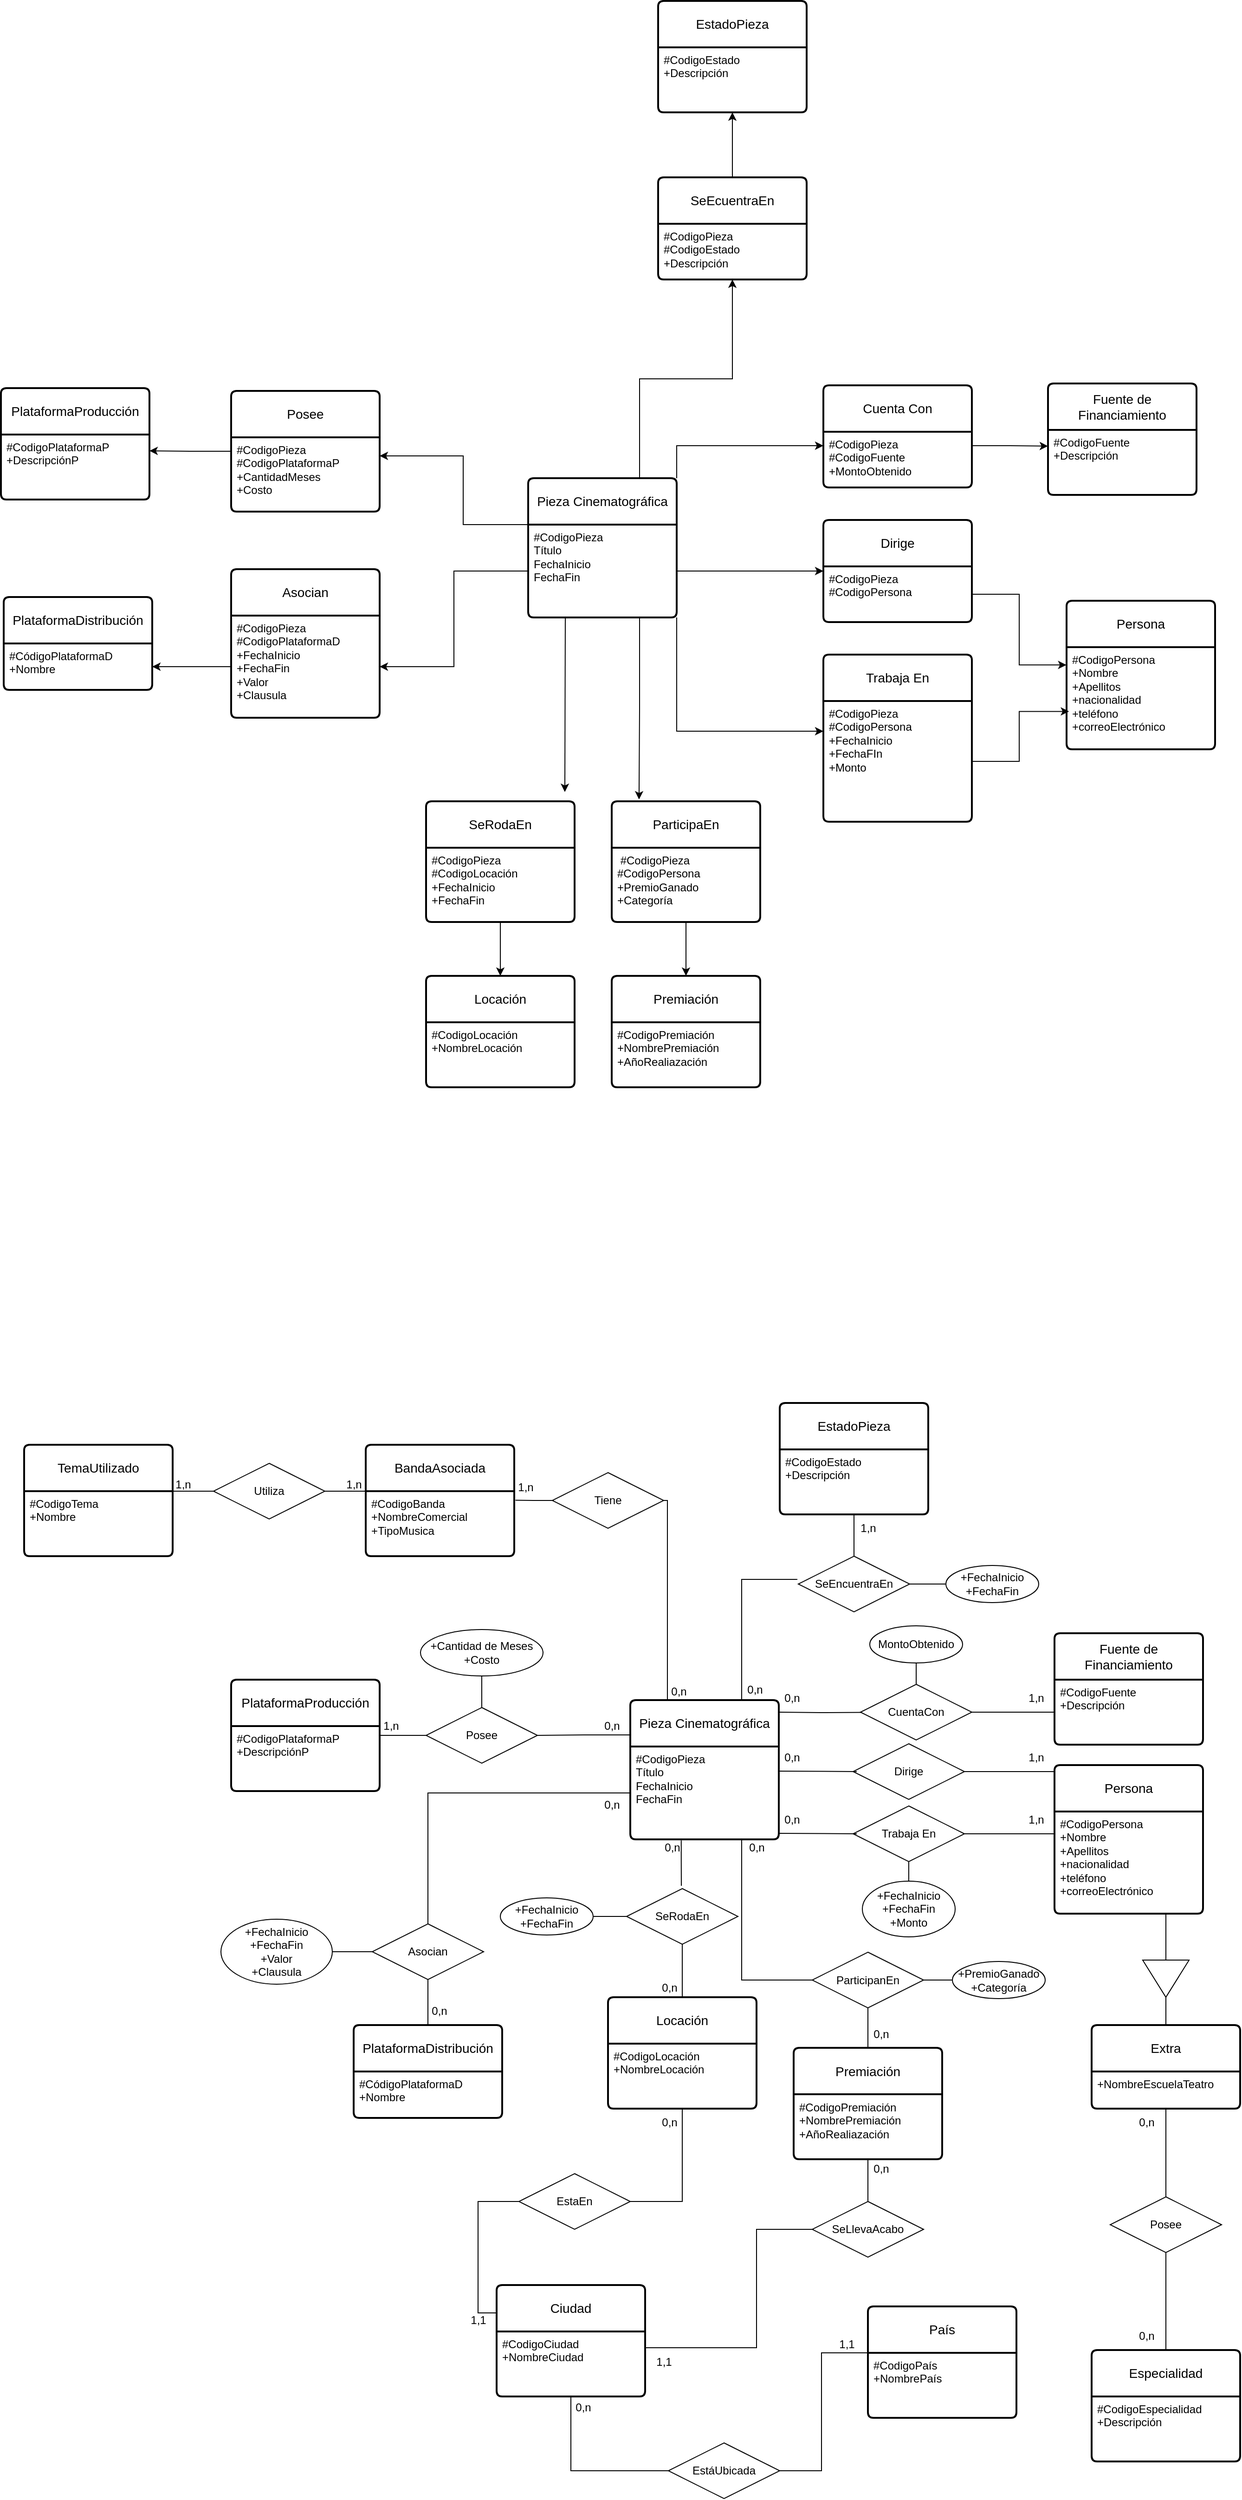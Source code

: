 <mxfile version="24.2.7" type="github">
  <diagram name="Página-1" id="hrNfEkM_zEZgpHbIs4Ky">
    <mxGraphModel dx="4300" dy="3029" grid="1" gridSize="10" guides="1" tooltips="1" connect="1" arrows="1" fold="1" page="1" pageScale="1" pageWidth="827" pageHeight="1169" math="0" shadow="0">
      <root>
        <mxCell id="0" />
        <mxCell id="1" parent="0" />
        <mxCell id="6nBhxOTQtNVNoO5iaPru-139" style="edgeStyle=orthogonalEdgeStyle;rounded=0;orthogonalLoop=1;jettySize=auto;html=1;exitX=0.75;exitY=0;exitDx=0;exitDy=0;endArrow=none;endFill=0;" parent="1" source="6nBhxOTQtNVNoO5iaPru-142" edge="1">
          <mxGeometry relative="1" as="geometry">
            <mxPoint x="1233" y="1030" as="targetPoint" />
            <Array as="points">
              <mxPoint x="1173" y="1030" />
            </Array>
          </mxGeometry>
        </mxCell>
        <mxCell id="6nBhxOTQtNVNoO5iaPru-140" style="edgeStyle=orthogonalEdgeStyle;rounded=0;orthogonalLoop=1;jettySize=auto;html=1;exitX=0;exitY=0.25;exitDx=0;exitDy=0;entryX=1;entryY=0.5;entryDx=0;entryDy=0;endArrow=none;endFill=0;" parent="1" source="6nBhxOTQtNVNoO5iaPru-142" target="6nBhxOTQtNVNoO5iaPru-210" edge="1">
          <mxGeometry relative="1" as="geometry" />
        </mxCell>
        <mxCell id="6nBhxOTQtNVNoO5iaPru-141" style="edgeStyle=orthogonalEdgeStyle;rounded=0;orthogonalLoop=1;jettySize=auto;html=1;exitX=1;exitY=0.25;exitDx=0;exitDy=0;endArrow=none;endFill=0;" parent="1" edge="1">
          <mxGeometry relative="1" as="geometry">
            <mxPoint x="1303" y="1173.217" as="targetPoint" />
            <mxPoint x="1213" y="1173" as="sourcePoint" />
          </mxGeometry>
        </mxCell>
        <mxCell id="6nBhxOTQtNVNoO5iaPru-142" value="Pieza Cinematográfica" style="swimlane;childLayout=stackLayout;horizontal=1;startSize=50;horizontalStack=0;rounded=1;fontSize=14;fontStyle=0;strokeWidth=2;resizeParent=0;resizeLast=1;shadow=0;dashed=0;align=center;arcSize=4;whiteSpace=wrap;html=1;" parent="1" vertex="1">
          <mxGeometry x="1053" y="1160" width="160" height="150" as="geometry" />
        </mxCell>
        <mxCell id="6nBhxOTQtNVNoO5iaPru-143" value="&lt;div&gt;#CodigoPieza&lt;/div&gt;&lt;div&gt;Título&lt;/div&gt;&lt;div&gt;FechaInicio&lt;/div&gt;&lt;div&gt;FechaFin&lt;br&gt;&lt;/div&gt;" style="align=left;strokeColor=none;fillColor=none;spacingLeft=4;fontSize=12;verticalAlign=top;resizable=0;rotatable=0;part=1;html=1;" parent="6nBhxOTQtNVNoO5iaPru-142" vertex="1">
          <mxGeometry y="50" width="160" height="100" as="geometry" />
        </mxCell>
        <mxCell id="6nBhxOTQtNVNoO5iaPru-144" value="EstadoPieza" style="swimlane;childLayout=stackLayout;horizontal=1;startSize=50;horizontalStack=0;rounded=1;fontSize=14;fontStyle=0;strokeWidth=2;resizeParent=0;resizeLast=1;shadow=0;dashed=0;align=center;arcSize=4;whiteSpace=wrap;html=1;" parent="1" vertex="1">
          <mxGeometry x="1214" y="840" width="160" height="120" as="geometry" />
        </mxCell>
        <mxCell id="6nBhxOTQtNVNoO5iaPru-145" value="&lt;div&gt;#CodigoEstado&lt;/div&gt;&lt;div&gt;+Descripción&lt;/div&gt;" style="align=left;strokeColor=none;fillColor=none;spacingLeft=4;fontSize=12;verticalAlign=top;resizable=0;rotatable=0;part=1;html=1;" parent="6nBhxOTQtNVNoO5iaPru-144" vertex="1">
          <mxGeometry y="50" width="160" height="70" as="geometry" />
        </mxCell>
        <mxCell id="6nBhxOTQtNVNoO5iaPru-146" value="Ciudad" style="swimlane;childLayout=stackLayout;horizontal=1;startSize=50;horizontalStack=0;rounded=1;fontSize=14;fontStyle=0;strokeWidth=2;resizeParent=0;resizeLast=1;shadow=0;dashed=0;align=center;arcSize=4;whiteSpace=wrap;html=1;" parent="1" vertex="1">
          <mxGeometry x="909" y="1790" width="160" height="120" as="geometry" />
        </mxCell>
        <mxCell id="6nBhxOTQtNVNoO5iaPru-147" value="&lt;div&gt;#CodigoCiudad&lt;/div&gt;&lt;div&gt;+NombreCiudad&lt;br&gt;&lt;/div&gt;" style="align=left;strokeColor=none;fillColor=none;spacingLeft=4;fontSize=12;verticalAlign=top;resizable=0;rotatable=0;part=1;html=1;" parent="6nBhxOTQtNVNoO5iaPru-146" vertex="1">
          <mxGeometry y="50" width="160" height="70" as="geometry" />
        </mxCell>
        <mxCell id="6nBhxOTQtNVNoO5iaPru-148" value="País" style="swimlane;childLayout=stackLayout;horizontal=1;startSize=50;horizontalStack=0;rounded=1;fontSize=14;fontStyle=0;strokeWidth=2;resizeParent=0;resizeLast=1;shadow=0;dashed=0;align=center;arcSize=4;whiteSpace=wrap;html=1;" parent="1" vertex="1">
          <mxGeometry x="1309" y="1813" width="160" height="120" as="geometry" />
        </mxCell>
        <mxCell id="6nBhxOTQtNVNoO5iaPru-149" value="&lt;div&gt;#CodigoPaís&lt;/div&gt;&lt;div&gt;+NombrePaís&lt;br&gt;&lt;/div&gt;" style="align=left;strokeColor=none;fillColor=none;spacingLeft=4;fontSize=12;verticalAlign=top;resizable=0;rotatable=0;part=1;html=1;" parent="6nBhxOTQtNVNoO5iaPru-148" vertex="1">
          <mxGeometry y="50" width="160" height="70" as="geometry" />
        </mxCell>
        <mxCell id="6nBhxOTQtNVNoO5iaPru-150" value="BandaAsociada" style="swimlane;childLayout=stackLayout;horizontal=1;startSize=50;horizontalStack=0;rounded=1;fontSize=14;fontStyle=0;strokeWidth=2;resizeParent=0;resizeLast=1;shadow=0;dashed=0;align=center;arcSize=4;whiteSpace=wrap;html=1;" parent="1" vertex="1">
          <mxGeometry x="768" y="885" width="160" height="120" as="geometry" />
        </mxCell>
        <mxCell id="6nBhxOTQtNVNoO5iaPru-151" value="&lt;div&gt;#CodigoBanda&lt;/div&gt;&lt;div&gt;+NombreComercial&lt;/div&gt;&lt;div&gt;+TipoMusica&lt;br&gt;&lt;/div&gt;" style="align=left;strokeColor=none;fillColor=none;spacingLeft=4;fontSize=12;verticalAlign=top;resizable=0;rotatable=0;part=1;html=1;" parent="6nBhxOTQtNVNoO5iaPru-150" vertex="1">
          <mxGeometry y="50" width="160" height="70" as="geometry" />
        </mxCell>
        <mxCell id="6nBhxOTQtNVNoO5iaPru-152" value="Persona" style="swimlane;childLayout=stackLayout;horizontal=1;startSize=50;horizontalStack=0;rounded=1;fontSize=14;fontStyle=0;strokeWidth=2;resizeParent=0;resizeLast=1;shadow=0;dashed=0;align=center;arcSize=4;whiteSpace=wrap;html=1;" parent="1" vertex="1">
          <mxGeometry x="1510" y="1230" width="160" height="160" as="geometry" />
        </mxCell>
        <mxCell id="6nBhxOTQtNVNoO5iaPru-153" value="&lt;div&gt;#CodigoPersona&lt;/div&gt;&lt;div&gt;+Nombre&lt;/div&gt;&lt;div&gt;+Apellitos&lt;/div&gt;&lt;div&gt;+nacionalidad&lt;/div&gt;&lt;div&gt;+teléfono&lt;/div&gt;&lt;div&gt;+correoElectrónico&lt;br&gt;&lt;/div&gt;" style="align=left;strokeColor=none;fillColor=none;spacingLeft=4;fontSize=12;verticalAlign=top;resizable=0;rotatable=0;part=1;html=1;" parent="6nBhxOTQtNVNoO5iaPru-152" vertex="1">
          <mxGeometry y="50" width="160" height="110" as="geometry" />
        </mxCell>
        <mxCell id="6nBhxOTQtNVNoO5iaPru-154" style="edgeStyle=none;rounded=0;orthogonalLoop=1;jettySize=auto;html=1;entryX=0.5;entryY=0;entryDx=0;entryDy=0;" parent="6nBhxOTQtNVNoO5iaPru-152" source="6nBhxOTQtNVNoO5iaPru-153" target="6nBhxOTQtNVNoO5iaPru-153" edge="1">
          <mxGeometry relative="1" as="geometry" />
        </mxCell>
        <mxCell id="6nBhxOTQtNVNoO5iaPru-155" value="Extra" style="swimlane;childLayout=stackLayout;horizontal=1;startSize=50;horizontalStack=0;rounded=1;fontSize=14;fontStyle=0;strokeWidth=2;resizeParent=0;resizeLast=1;shadow=0;dashed=0;align=center;arcSize=4;whiteSpace=wrap;html=1;" parent="1" vertex="1">
          <mxGeometry x="1550" y="1510" width="160" height="90" as="geometry" />
        </mxCell>
        <mxCell id="6nBhxOTQtNVNoO5iaPru-156" value="&lt;div&gt;+NombreEscuelaTeatro&lt;/div&gt;" style="align=left;strokeColor=none;fillColor=none;spacingLeft=4;fontSize=12;verticalAlign=top;resizable=0;rotatable=0;part=1;html=1;" parent="6nBhxOTQtNVNoO5iaPru-155" vertex="1">
          <mxGeometry y="50" width="160" height="40" as="geometry" />
        </mxCell>
        <mxCell id="6nBhxOTQtNVNoO5iaPru-157" value="Especialidad" style="swimlane;childLayout=stackLayout;horizontal=1;startSize=50;horizontalStack=0;rounded=1;fontSize=14;fontStyle=0;strokeWidth=2;resizeParent=0;resizeLast=1;shadow=0;dashed=0;align=center;arcSize=4;whiteSpace=wrap;html=1;" parent="1" vertex="1">
          <mxGeometry x="1550" y="1860" width="160" height="120" as="geometry" />
        </mxCell>
        <mxCell id="6nBhxOTQtNVNoO5iaPru-158" value="&lt;div&gt;#CodigoEspecialidad&lt;/div&gt;&lt;div&gt;+Descripción&lt;br&gt;&lt;/div&gt;" style="align=left;strokeColor=none;fillColor=none;spacingLeft=4;fontSize=12;verticalAlign=top;resizable=0;rotatable=0;part=1;html=1;" parent="6nBhxOTQtNVNoO5iaPru-157" vertex="1">
          <mxGeometry y="50" width="160" height="70" as="geometry" />
        </mxCell>
        <mxCell id="6nBhxOTQtNVNoO5iaPru-159" value="TemaUtilizado" style="swimlane;childLayout=stackLayout;horizontal=1;startSize=50;horizontalStack=0;rounded=1;fontSize=14;fontStyle=0;strokeWidth=2;resizeParent=0;resizeLast=1;shadow=0;dashed=0;align=center;arcSize=4;whiteSpace=wrap;html=1;" parent="1" vertex="1">
          <mxGeometry x="400" y="885" width="160" height="120" as="geometry" />
        </mxCell>
        <mxCell id="6nBhxOTQtNVNoO5iaPru-160" value="&lt;div&gt;#CodigoTema&lt;/div&gt;&lt;div&gt;+Nombre&lt;br&gt;&lt;/div&gt;" style="align=left;strokeColor=none;fillColor=none;spacingLeft=4;fontSize=12;verticalAlign=top;resizable=0;rotatable=0;part=1;html=1;" parent="6nBhxOTQtNVNoO5iaPru-159" vertex="1">
          <mxGeometry y="50" width="160" height="70" as="geometry" />
        </mxCell>
        <mxCell id="6nBhxOTQtNVNoO5iaPru-161" value="Fuente de Financiamiento" style="swimlane;childLayout=stackLayout;horizontal=1;startSize=50;horizontalStack=0;rounded=1;fontSize=14;fontStyle=0;strokeWidth=2;resizeParent=0;resizeLast=1;shadow=0;dashed=0;align=center;arcSize=4;whiteSpace=wrap;html=1;" parent="1" vertex="1">
          <mxGeometry x="1510" y="1088" width="160" height="120" as="geometry" />
        </mxCell>
        <mxCell id="6nBhxOTQtNVNoO5iaPru-162" value="&lt;div&gt;#CodigoFuente&lt;/div&gt;&lt;div&gt;+Descripción&lt;br&gt;&lt;/div&gt;" style="align=left;strokeColor=none;fillColor=none;spacingLeft=4;fontSize=12;verticalAlign=top;resizable=0;rotatable=0;part=1;html=1;" parent="6nBhxOTQtNVNoO5iaPru-161" vertex="1">
          <mxGeometry y="50" width="160" height="70" as="geometry" />
        </mxCell>
        <mxCell id="6nBhxOTQtNVNoO5iaPru-163" value="PlataformaDistribución" style="swimlane;childLayout=stackLayout;horizontal=1;startSize=50;horizontalStack=0;rounded=1;fontSize=14;fontStyle=0;strokeWidth=2;resizeParent=0;resizeLast=1;shadow=0;dashed=0;align=center;arcSize=4;whiteSpace=wrap;html=1;" parent="1" vertex="1">
          <mxGeometry x="755" y="1510" width="160" height="100" as="geometry" />
        </mxCell>
        <mxCell id="6nBhxOTQtNVNoO5iaPru-164" value="&lt;div&gt;#CódigoPlataformaD&lt;/div&gt;&lt;div&gt;+Nombre&lt;/div&gt;" style="align=left;strokeColor=none;fillColor=none;spacingLeft=4;fontSize=12;verticalAlign=top;resizable=0;rotatable=0;part=1;html=1;" parent="6nBhxOTQtNVNoO5iaPru-163" vertex="1">
          <mxGeometry y="50" width="160" height="50" as="geometry" />
        </mxCell>
        <mxCell id="6nBhxOTQtNVNoO5iaPru-165" value="Dirige" style="shape=rhombus;perimeter=rhombusPerimeter;whiteSpace=wrap;html=1;align=center;" parent="1" vertex="1">
          <mxGeometry x="1293" y="1207" width="120" height="60" as="geometry" />
        </mxCell>
        <mxCell id="6nBhxOTQtNVNoO5iaPru-166" value="" style="endArrow=none;html=1;rounded=0;exitX=1;exitY=0.5;exitDx=0;exitDy=0;entryX=0;entryY=0.25;entryDx=0;entryDy=0;" parent="1" source="6nBhxOTQtNVNoO5iaPru-165" edge="1">
          <mxGeometry relative="1" as="geometry">
            <mxPoint x="1320" y="1382" as="sourcePoint" />
            <mxPoint x="1510" y="1237" as="targetPoint" />
            <Array as="points">
              <mxPoint x="1453" y="1237" />
              <mxPoint x="1503" y="1237" />
            </Array>
          </mxGeometry>
        </mxCell>
        <mxCell id="6nBhxOTQtNVNoO5iaPru-167" value="" style="endArrow=none;html=1;rounded=0;exitX=0.138;exitY=0.983;exitDx=0;exitDy=0;entryX=0;entryY=0.5;entryDx=0;entryDy=0;exitPerimeter=0;" parent="1" source="6nBhxOTQtNVNoO5iaPru-169" target="6nBhxOTQtNVNoO5iaPru-165" edge="1">
          <mxGeometry relative="1" as="geometry">
            <mxPoint x="1207" y="1237" as="sourcePoint" />
            <mxPoint x="1287" y="1257" as="targetPoint" />
            <Array as="points">
              <mxPoint x="1297" y="1237" />
            </Array>
          </mxGeometry>
        </mxCell>
        <mxCell id="6nBhxOTQtNVNoO5iaPru-168" value="1,n" style="text;html=1;align=center;verticalAlign=middle;resizable=0;points=[];autosize=1;strokeColor=none;fillColor=none;" parent="1" vertex="1">
          <mxGeometry x="1470" y="1207" width="40" height="30" as="geometry" />
        </mxCell>
        <mxCell id="6nBhxOTQtNVNoO5iaPru-169" value="0,n" style="text;html=1;align=center;verticalAlign=middle;resizable=0;points=[];autosize=1;strokeColor=none;fillColor=none;" parent="1" vertex="1">
          <mxGeometry x="1207" y="1207" width="40" height="30" as="geometry" />
        </mxCell>
        <mxCell id="6nBhxOTQtNVNoO5iaPru-170" style="edgeStyle=orthogonalEdgeStyle;rounded=0;orthogonalLoop=1;jettySize=auto;html=1;entryX=0;entryY=0.5;entryDx=0;entryDy=0;endArrow=none;endFill=0;" parent="1" source="6nBhxOTQtNVNoO5iaPru-172" target="6nBhxOTQtNVNoO5iaPru-174" edge="1">
          <mxGeometry relative="1" as="geometry" />
        </mxCell>
        <mxCell id="6nBhxOTQtNVNoO5iaPru-171" style="edgeStyle=orthogonalEdgeStyle;rounded=0;orthogonalLoop=1;jettySize=auto;html=1;entryX=0.5;entryY=1;entryDx=0;entryDy=0;endArrow=none;endFill=0;" parent="1" source="6nBhxOTQtNVNoO5iaPru-172" target="6nBhxOTQtNVNoO5iaPru-145" edge="1">
          <mxGeometry relative="1" as="geometry" />
        </mxCell>
        <mxCell id="6nBhxOTQtNVNoO5iaPru-172" value="SeEncuentraEn" style="shape=rhombus;perimeter=rhombusPerimeter;whiteSpace=wrap;html=1;align=center;" parent="1" vertex="1">
          <mxGeometry x="1234" y="1005" width="120" height="60" as="geometry" />
        </mxCell>
        <mxCell id="6nBhxOTQtNVNoO5iaPru-173" value="0,n" style="text;html=1;align=center;verticalAlign=middle;resizable=0;points=[];autosize=1;strokeColor=none;fillColor=none;" parent="1" vertex="1">
          <mxGeometry x="1167" y="1134" width="40" height="30" as="geometry" />
        </mxCell>
        <mxCell id="6nBhxOTQtNVNoO5iaPru-174" value="+FechaInicio&lt;div&gt;+FechaFin&lt;/div&gt;" style="ellipse;whiteSpace=wrap;html=1;align=center;" parent="1" vertex="1">
          <mxGeometry x="1393" y="1015" width="100" height="40" as="geometry" />
        </mxCell>
        <mxCell id="6nBhxOTQtNVNoO5iaPru-175" style="edgeStyle=orthogonalEdgeStyle;rounded=0;orthogonalLoop=1;jettySize=auto;html=1;entryX=0.5;entryY=0;entryDx=0;entryDy=0;endArrow=none;endFill=0;" parent="1" source="6nBhxOTQtNVNoO5iaPru-177" target="6nBhxOTQtNVNoO5iaPru-204" edge="1">
          <mxGeometry relative="1" as="geometry" />
        </mxCell>
        <mxCell id="6nBhxOTQtNVNoO5iaPru-176" style="edgeStyle=orthogonalEdgeStyle;rounded=0;orthogonalLoop=1;jettySize=auto;html=1;exitX=0;exitY=0.5;exitDx=0;exitDy=0;entryX=1;entryY=0.5;entryDx=0;entryDy=0;endArrow=none;endFill=0;" parent="1" source="6nBhxOTQtNVNoO5iaPru-177" target="6nBhxOTQtNVNoO5iaPru-178" edge="1">
          <mxGeometry relative="1" as="geometry" />
        </mxCell>
        <mxCell id="6nBhxOTQtNVNoO5iaPru-177" value="SeRodaEn" style="shape=rhombus;perimeter=rhombusPerimeter;whiteSpace=wrap;html=1;align=center;" parent="1" vertex="1">
          <mxGeometry x="1049" y="1363" width="120" height="60" as="geometry" />
        </mxCell>
        <mxCell id="6nBhxOTQtNVNoO5iaPru-178" value="+FechaInicio&lt;div&gt;+FechaFin&lt;/div&gt;" style="ellipse;whiteSpace=wrap;html=1;align=center;" parent="1" vertex="1">
          <mxGeometry x="913" y="1373" width="100" height="40" as="geometry" />
        </mxCell>
        <mxCell id="6nBhxOTQtNVNoO5iaPru-179" value="0,n" style="text;html=1;align=center;verticalAlign=middle;resizable=0;points=[];autosize=1;strokeColor=none;fillColor=none;" parent="1" vertex="1">
          <mxGeometry x="1078" y="1304" width="40" height="30" as="geometry" />
        </mxCell>
        <mxCell id="6nBhxOTQtNVNoO5iaPru-180" value="0,n" style="text;html=1;align=center;verticalAlign=middle;resizable=0;points=[];autosize=1;strokeColor=none;fillColor=none;" parent="1" vertex="1">
          <mxGeometry x="1075" y="1455" width="40" height="30" as="geometry" />
        </mxCell>
        <mxCell id="6nBhxOTQtNVNoO5iaPru-181" value="EstáUbicada" style="shape=rhombus;perimeter=rhombusPerimeter;whiteSpace=wrap;html=1;align=center;" parent="1" vertex="1">
          <mxGeometry x="1094" y="1960" width="120" height="60" as="geometry" />
        </mxCell>
        <mxCell id="6nBhxOTQtNVNoO5iaPru-182" value="" style="endArrow=none;html=1;rounded=0;exitX=1;exitY=0.5;exitDx=0;exitDy=0;entryX=0;entryY=0;entryDx=0;entryDy=0;" parent="1" source="6nBhxOTQtNVNoO5iaPru-181" target="6nBhxOTQtNVNoO5iaPru-149" edge="1">
          <mxGeometry relative="1" as="geometry">
            <mxPoint x="1163" y="2008" as="sourcePoint" />
            <mxPoint x="1296" y="1973" as="targetPoint" />
            <Array as="points">
              <mxPoint x="1259" y="1990" />
              <mxPoint x="1259" y="1863" />
            </Array>
          </mxGeometry>
        </mxCell>
        <mxCell id="6nBhxOTQtNVNoO5iaPru-183" value="" style="endArrow=none;html=1;rounded=0;entryX=0;entryY=0.5;entryDx=0;entryDy=0;exitX=0.5;exitY=1;exitDx=0;exitDy=0;" parent="1" source="6nBhxOTQtNVNoO5iaPru-147" target="6nBhxOTQtNVNoO5iaPru-181" edge="1">
          <mxGeometry relative="1" as="geometry">
            <mxPoint x="1179" y="2000" as="sourcePoint" />
            <mxPoint x="1006" y="1990" as="targetPoint" />
            <Array as="points">
              <mxPoint x="989" y="1990" />
            </Array>
          </mxGeometry>
        </mxCell>
        <mxCell id="6nBhxOTQtNVNoO5iaPru-184" value="1,1" style="text;html=1;align=center;verticalAlign=middle;resizable=0;points=[];autosize=1;strokeColor=none;fillColor=none;" parent="1" vertex="1">
          <mxGeometry x="1266" y="1839" width="40" height="30" as="geometry" />
        </mxCell>
        <mxCell id="6nBhxOTQtNVNoO5iaPru-185" value="0,n" style="text;html=1;align=center;verticalAlign=middle;resizable=0;points=[];autosize=1;strokeColor=none;fillColor=none;" parent="1" vertex="1">
          <mxGeometry x="982" y="1907" width="40" height="30" as="geometry" />
        </mxCell>
        <mxCell id="6nBhxOTQtNVNoO5iaPru-186" style="edgeStyle=none;rounded=0;orthogonalLoop=1;jettySize=auto;html=1;entryX=0.5;entryY=0;entryDx=0;entryDy=0;" parent="1" edge="1">
          <mxGeometry relative="1" as="geometry">
            <mxPoint x="999" y="1960" as="sourcePoint" />
            <mxPoint x="999" y="1960" as="targetPoint" />
          </mxGeometry>
        </mxCell>
        <mxCell id="6nBhxOTQtNVNoO5iaPru-187" style="edgeStyle=none;rounded=0;orthogonalLoop=1;jettySize=auto;html=1;entryX=0.5;entryY=0;entryDx=0;entryDy=0;" parent="1" edge="1">
          <mxGeometry relative="1" as="geometry">
            <mxPoint x="769.5" y="1930" as="sourcePoint" />
            <mxPoint x="769.5" y="1930" as="targetPoint" />
          </mxGeometry>
        </mxCell>
        <mxCell id="6nBhxOTQtNVNoO5iaPru-188" style="edgeStyle=orthogonalEdgeStyle;rounded=0;orthogonalLoop=1;jettySize=auto;html=1;exitX=0.5;exitY=1;exitDx=0;exitDy=0;entryX=0.5;entryY=0;entryDx=0;entryDy=0;endArrow=none;endFill=0;" parent="1" source="6nBhxOTQtNVNoO5iaPru-189" target="6nBhxOTQtNVNoO5iaPru-157" edge="1">
          <mxGeometry relative="1" as="geometry" />
        </mxCell>
        <mxCell id="6nBhxOTQtNVNoO5iaPru-189" value="Posee" style="shape=rhombus;perimeter=rhombusPerimeter;whiteSpace=wrap;html=1;align=center;" parent="1" vertex="1">
          <mxGeometry x="1570" y="1695" width="120" height="60" as="geometry" />
        </mxCell>
        <mxCell id="6nBhxOTQtNVNoO5iaPru-190" value="0,n" style="text;html=1;align=center;verticalAlign=middle;resizable=0;points=[];autosize=1;strokeColor=none;fillColor=none;" parent="1" vertex="1">
          <mxGeometry x="1589" y="1830" width="40" height="30" as="geometry" />
        </mxCell>
        <mxCell id="6nBhxOTQtNVNoO5iaPru-191" value="0,n" style="text;html=1;align=center;verticalAlign=middle;resizable=0;points=[];autosize=1;strokeColor=none;fillColor=none;" parent="1" vertex="1">
          <mxGeometry x="1589" y="1600" width="40" height="30" as="geometry" />
        </mxCell>
        <mxCell id="6nBhxOTQtNVNoO5iaPru-192" value="" style="endArrow=none;html=1;rounded=0;entryX=0.25;entryY=0;entryDx=0;entryDy=0;exitX=1;exitY=0.5;exitDx=0;exitDy=0;" parent="1" source="6nBhxOTQtNVNoO5iaPru-193" target="6nBhxOTQtNVNoO5iaPru-142" edge="1">
          <mxGeometry relative="1" as="geometry">
            <mxPoint x="1093" y="860" as="sourcePoint" />
            <mxPoint x="1113" y="930" as="targetPoint" />
            <Array as="points">
              <mxPoint x="1093" y="945" />
            </Array>
          </mxGeometry>
        </mxCell>
        <mxCell id="6nBhxOTQtNVNoO5iaPru-193" value="Tiene" style="shape=rhombus;perimeter=rhombusPerimeter;whiteSpace=wrap;html=1;align=center;" parent="1" vertex="1">
          <mxGeometry x="969" y="915" width="120" height="60" as="geometry" />
        </mxCell>
        <mxCell id="6nBhxOTQtNVNoO5iaPru-194" value="0,n" style="text;html=1;align=center;verticalAlign=middle;resizable=0;points=[];autosize=1;strokeColor=none;fillColor=none;" parent="1" vertex="1">
          <mxGeometry x="1085" y="1136" width="40" height="30" as="geometry" />
        </mxCell>
        <mxCell id="6nBhxOTQtNVNoO5iaPru-195" value="1,n" style="text;html=1;align=center;verticalAlign=middle;resizable=0;points=[];autosize=1;strokeColor=none;fillColor=none;" parent="1" vertex="1">
          <mxGeometry x="920" y="916" width="40" height="30" as="geometry" />
        </mxCell>
        <mxCell id="6nBhxOTQtNVNoO5iaPru-196" value="Utiliza" style="shape=rhombus;perimeter=rhombusPerimeter;whiteSpace=wrap;html=1;align=center;" parent="1" vertex="1">
          <mxGeometry x="604" y="905" width="120" height="60" as="geometry" />
        </mxCell>
        <mxCell id="6nBhxOTQtNVNoO5iaPru-197" value="" style="endArrow=none;html=1;rounded=0;exitX=0;exitY=0.5;exitDx=0;exitDy=0;entryX=1;entryY=0;entryDx=0;entryDy=0;" parent="1" source="6nBhxOTQtNVNoO5iaPru-196" target="6nBhxOTQtNVNoO5iaPru-160" edge="1">
          <mxGeometry relative="1" as="geometry">
            <mxPoint x="694" y="925" as="sourcePoint" />
            <mxPoint x="554" y="935" as="targetPoint" />
            <Array as="points">
              <mxPoint x="584" y="935" />
            </Array>
          </mxGeometry>
        </mxCell>
        <mxCell id="6nBhxOTQtNVNoO5iaPru-198" value="" style="endArrow=none;html=1;rounded=0;entryX=1;entryY=0.5;entryDx=0;entryDy=0;exitX=0;exitY=0;exitDx=0;exitDy=0;" parent="1" source="6nBhxOTQtNVNoO5iaPru-151" target="6nBhxOTQtNVNoO5iaPru-196" edge="1">
          <mxGeometry relative="1" as="geometry">
            <mxPoint x="694" y="935" as="sourcePoint" />
            <mxPoint x="587.58" y="965" as="targetPoint" />
          </mxGeometry>
        </mxCell>
        <mxCell id="6nBhxOTQtNVNoO5iaPru-199" value="1,n" style="text;html=1;align=center;verticalAlign=middle;resizable=0;points=[];autosize=1;strokeColor=none;fillColor=none;" parent="1" vertex="1">
          <mxGeometry x="735" y="913" width="40" height="30" as="geometry" />
        </mxCell>
        <mxCell id="6nBhxOTQtNVNoO5iaPru-200" value="1,n" style="text;html=1;align=center;verticalAlign=middle;resizable=0;points=[];autosize=1;strokeColor=none;fillColor=none;" parent="1" vertex="1">
          <mxGeometry x="551" y="913" width="40" height="30" as="geometry" />
        </mxCell>
        <mxCell id="6nBhxOTQtNVNoO5iaPru-201" value="Premiación" style="swimlane;childLayout=stackLayout;horizontal=1;startSize=50;horizontalStack=0;rounded=1;fontSize=14;fontStyle=0;strokeWidth=2;resizeParent=0;resizeLast=1;shadow=0;dashed=0;align=center;arcSize=4;whiteSpace=wrap;html=1;" parent="1" vertex="1">
          <mxGeometry x="1229" y="1534.5" width="160" height="120" as="geometry" />
        </mxCell>
        <mxCell id="6nBhxOTQtNVNoO5iaPru-202" value="&lt;div&gt;#CodigoPremiación&lt;/div&gt;&lt;div&gt;+NombrePremiación&lt;/div&gt;&lt;div&gt;+AñoRealiazación&lt;/div&gt;" style="align=left;strokeColor=none;fillColor=none;spacingLeft=4;fontSize=12;verticalAlign=top;resizable=0;rotatable=0;part=1;html=1;" parent="6nBhxOTQtNVNoO5iaPru-201" vertex="1">
          <mxGeometry y="50" width="160" height="70" as="geometry" />
        </mxCell>
        <mxCell id="6nBhxOTQtNVNoO5iaPru-203" style="edgeStyle=orthogonalEdgeStyle;rounded=0;orthogonalLoop=1;jettySize=auto;html=1;endArrow=none;endFill=0;entryX=1;entryY=0.5;entryDx=0;entryDy=0;" parent="1" source="6nBhxOTQtNVNoO5iaPru-204" target="6nBhxOTQtNVNoO5iaPru-243" edge="1">
          <mxGeometry relative="1" as="geometry">
            <mxPoint x="1109" y="1660" as="targetPoint" />
          </mxGeometry>
        </mxCell>
        <mxCell id="6nBhxOTQtNVNoO5iaPru-204" value="Locación" style="swimlane;childLayout=stackLayout;horizontal=1;startSize=50;horizontalStack=0;rounded=1;fontSize=14;fontStyle=0;strokeWidth=2;resizeParent=0;resizeLast=1;shadow=0;dashed=0;align=center;arcSize=4;whiteSpace=wrap;html=1;" parent="1" vertex="1">
          <mxGeometry x="1029" y="1480" width="160" height="120" as="geometry" />
        </mxCell>
        <mxCell id="6nBhxOTQtNVNoO5iaPru-205" value="&lt;div&gt;#CodigoLocación &lt;br&gt;&lt;/div&gt;&lt;div&gt;+NombreLocación&lt;/div&gt;" style="align=left;strokeColor=none;fillColor=none;spacingLeft=4;fontSize=12;verticalAlign=top;resizable=0;rotatable=0;part=1;html=1;" parent="6nBhxOTQtNVNoO5iaPru-204" vertex="1">
          <mxGeometry y="50" width="160" height="70" as="geometry" />
        </mxCell>
        <mxCell id="6nBhxOTQtNVNoO5iaPru-206" style="edgeStyle=orthogonalEdgeStyle;rounded=0;orthogonalLoop=1;jettySize=auto;html=1;endArrow=none;endFill=0;exitX=0.343;exitY=1.011;exitDx=0;exitDy=0;exitPerimeter=0;" parent="1" source="6nBhxOTQtNVNoO5iaPru-143" edge="1">
          <mxGeometry relative="1" as="geometry">
            <mxPoint x="1108" y="1360" as="targetPoint" />
            <mxPoint x="1108" y="1310" as="sourcePoint" />
          </mxGeometry>
        </mxCell>
        <mxCell id="6nBhxOTQtNVNoO5iaPru-207" value="1,n" style="text;html=1;align=center;verticalAlign=middle;resizable=0;points=[];autosize=1;strokeColor=none;fillColor=none;" parent="1" vertex="1">
          <mxGeometry x="1289" y="960" width="40" height="30" as="geometry" />
        </mxCell>
        <mxCell id="6nBhxOTQtNVNoO5iaPru-208" style="edgeStyle=orthogonalEdgeStyle;rounded=0;orthogonalLoop=1;jettySize=auto;html=1;endArrow=none;endFill=0;" parent="1" source="6nBhxOTQtNVNoO5iaPru-210" target="6nBhxOTQtNVNoO5iaPru-231" edge="1">
          <mxGeometry relative="1" as="geometry" />
        </mxCell>
        <mxCell id="6nBhxOTQtNVNoO5iaPru-209" style="edgeStyle=orthogonalEdgeStyle;rounded=0;orthogonalLoop=1;jettySize=auto;html=1;entryX=1;entryY=0.5;entryDx=0;entryDy=0;endArrow=none;endFill=0;" parent="1" source="6nBhxOTQtNVNoO5iaPru-210" target="6nBhxOTQtNVNoO5iaPru-232" edge="1">
          <mxGeometry relative="1" as="geometry" />
        </mxCell>
        <mxCell id="6nBhxOTQtNVNoO5iaPru-210" value="Posee" style="shape=rhombus;perimeter=rhombusPerimeter;whiteSpace=wrap;html=1;align=center;" parent="1" vertex="1">
          <mxGeometry x="833" y="1168" width="120" height="60" as="geometry" />
        </mxCell>
        <mxCell id="6nBhxOTQtNVNoO5iaPru-211" style="edgeStyle=orthogonalEdgeStyle;rounded=0;orthogonalLoop=1;jettySize=auto;html=1;entryX=0.5;entryY=0;entryDx=0;entryDy=0;endArrow=none;endFill=0;" parent="1" source="6nBhxOTQtNVNoO5iaPru-213" target="6nBhxOTQtNVNoO5iaPru-163" edge="1">
          <mxGeometry relative="1" as="geometry" />
        </mxCell>
        <mxCell id="6nBhxOTQtNVNoO5iaPru-212" style="edgeStyle=orthogonalEdgeStyle;rounded=0;orthogonalLoop=1;jettySize=auto;html=1;endArrow=none;endFill=0;" parent="1" source="6nBhxOTQtNVNoO5iaPru-213" target="6nBhxOTQtNVNoO5iaPru-230" edge="1">
          <mxGeometry relative="1" as="geometry" />
        </mxCell>
        <mxCell id="6nBhxOTQtNVNoO5iaPru-213" value="Asocian" style="shape=rhombus;perimeter=rhombusPerimeter;whiteSpace=wrap;html=1;align=center;" parent="1" vertex="1">
          <mxGeometry x="775" y="1401" width="120" height="60" as="geometry" />
        </mxCell>
        <mxCell id="6nBhxOTQtNVNoO5iaPru-214" style="edgeStyle=orthogonalEdgeStyle;rounded=0;orthogonalLoop=1;jettySize=auto;html=1;entryX=0.5;entryY=0;entryDx=0;entryDy=0;endArrow=none;endFill=0;" parent="1" source="6nBhxOTQtNVNoO5iaPru-143" target="6nBhxOTQtNVNoO5iaPru-213" edge="1">
          <mxGeometry relative="1" as="geometry" />
        </mxCell>
        <mxCell id="6nBhxOTQtNVNoO5iaPru-215" value="" style="edgeStyle=orthogonalEdgeStyle;rounded=0;orthogonalLoop=1;jettySize=auto;html=1;endArrow=none;endFill=0;" parent="1" source="6nBhxOTQtNVNoO5iaPru-217" target="6nBhxOTQtNVNoO5iaPru-162" edge="1">
          <mxGeometry relative="1" as="geometry" />
        </mxCell>
        <mxCell id="6nBhxOTQtNVNoO5iaPru-216" style="edgeStyle=orthogonalEdgeStyle;rounded=0;orthogonalLoop=1;jettySize=auto;html=1;exitX=0.5;exitY=0;exitDx=0;exitDy=0;entryX=0.5;entryY=1;entryDx=0;entryDy=0;endArrow=none;endFill=0;" parent="1" source="6nBhxOTQtNVNoO5iaPru-217" target="6nBhxOTQtNVNoO5iaPru-218" edge="1">
          <mxGeometry relative="1" as="geometry" />
        </mxCell>
        <mxCell id="6nBhxOTQtNVNoO5iaPru-217" value="CuentaCon" style="shape=rhombus;perimeter=rhombusPerimeter;whiteSpace=wrap;html=1;align=center;" parent="1" vertex="1">
          <mxGeometry x="1301" y="1143" width="120" height="60" as="geometry" />
        </mxCell>
        <mxCell id="6nBhxOTQtNVNoO5iaPru-218" value="MontoObtenido" style="ellipse;whiteSpace=wrap;html=1;align=center;" parent="1" vertex="1">
          <mxGeometry x="1311" y="1080" width="100" height="40" as="geometry" />
        </mxCell>
        <mxCell id="6nBhxOTQtNVNoO5iaPru-219" style="edgeStyle=orthogonalEdgeStyle;rounded=0;orthogonalLoop=1;jettySize=auto;html=1;entryX=0.5;entryY=0;entryDx=0;entryDy=0;endArrow=none;endFill=0;" parent="1" source="6nBhxOTQtNVNoO5iaPru-156" target="6nBhxOTQtNVNoO5iaPru-189" edge="1">
          <mxGeometry relative="1" as="geometry" />
        </mxCell>
        <mxCell id="6nBhxOTQtNVNoO5iaPru-220" style="edgeStyle=orthogonalEdgeStyle;rounded=0;orthogonalLoop=1;jettySize=auto;html=1;entryX=0.5;entryY=0;entryDx=0;entryDy=0;endArrow=none;endFill=0;" parent="1" source="6nBhxOTQtNVNoO5iaPru-221" target="6nBhxOTQtNVNoO5iaPru-155" edge="1">
          <mxGeometry relative="1" as="geometry" />
        </mxCell>
        <mxCell id="6nBhxOTQtNVNoO5iaPru-221" value="" style="triangle;whiteSpace=wrap;html=1;rotation=90;" parent="1" vertex="1">
          <mxGeometry x="1610" y="1435" width="40" height="50" as="geometry" />
        </mxCell>
        <mxCell id="6nBhxOTQtNVNoO5iaPru-222" style="edgeStyle=orthogonalEdgeStyle;rounded=0;orthogonalLoop=1;jettySize=auto;html=1;exitX=0.75;exitY=1;exitDx=0;exitDy=0;entryX=0;entryY=0.5;entryDx=0;entryDy=0;endArrow=none;endFill=0;" parent="1" source="6nBhxOTQtNVNoO5iaPru-153" target="6nBhxOTQtNVNoO5iaPru-221" edge="1">
          <mxGeometry relative="1" as="geometry" />
        </mxCell>
        <mxCell id="6nBhxOTQtNVNoO5iaPru-223" style="edgeStyle=orthogonalEdgeStyle;rounded=0;orthogonalLoop=1;jettySize=auto;html=1;exitX=0.5;exitY=1;exitDx=0;exitDy=0;entryX=0.5;entryY=0;entryDx=0;entryDy=0;endArrow=none;endFill=0;" parent="1" source="6nBhxOTQtNVNoO5iaPru-225" edge="1">
          <mxGeometry relative="1" as="geometry">
            <mxPoint x="1309" y="1535.5" as="targetPoint" />
          </mxGeometry>
        </mxCell>
        <mxCell id="6nBhxOTQtNVNoO5iaPru-224" style="edgeStyle=orthogonalEdgeStyle;rounded=0;orthogonalLoop=1;jettySize=auto;html=1;entryX=0;entryY=0.5;entryDx=0;entryDy=0;endArrow=none;endFill=0;" parent="1" source="6nBhxOTQtNVNoO5iaPru-225" target="6nBhxOTQtNVNoO5iaPru-226" edge="1">
          <mxGeometry relative="1" as="geometry" />
        </mxCell>
        <mxCell id="6nBhxOTQtNVNoO5iaPru-225" value="ParticipanEn" style="shape=rhombus;perimeter=rhombusPerimeter;whiteSpace=wrap;html=1;align=center;" parent="1" vertex="1">
          <mxGeometry x="1249" y="1431.5" width="120" height="60" as="geometry" />
        </mxCell>
        <mxCell id="6nBhxOTQtNVNoO5iaPru-226" value="&lt;div&gt;+PremioGanado&lt;/div&gt;+Categoría" style="ellipse;whiteSpace=wrap;html=1;align=center;" parent="1" vertex="1">
          <mxGeometry x="1400" y="1441.5" width="100" height="40" as="geometry" />
        </mxCell>
        <mxCell id="6nBhxOTQtNVNoO5iaPru-227" style="edgeStyle=orthogonalEdgeStyle;rounded=0;orthogonalLoop=1;jettySize=auto;html=1;entryX=1;entryY=0.25;entryDx=0;entryDy=0;endArrow=none;endFill=0;" parent="1" source="6nBhxOTQtNVNoO5iaPru-228" target="6nBhxOTQtNVNoO5iaPru-147" edge="1">
          <mxGeometry relative="1" as="geometry">
            <Array as="points">
              <mxPoint x="1189" y="1730" />
              <mxPoint x="1189" y="1857" />
            </Array>
          </mxGeometry>
        </mxCell>
        <mxCell id="6nBhxOTQtNVNoO5iaPru-228" value="SeLlevaAcabo" style="shape=rhombus;perimeter=rhombusPerimeter;whiteSpace=wrap;html=1;align=center;" parent="1" vertex="1">
          <mxGeometry x="1249" y="1700" width="120" height="60" as="geometry" />
        </mxCell>
        <mxCell id="6nBhxOTQtNVNoO5iaPru-229" style="edgeStyle=orthogonalEdgeStyle;rounded=0;orthogonalLoop=1;jettySize=auto;html=1;exitX=0.5;exitY=1;exitDx=0;exitDy=0;entryX=0.5;entryY=0;entryDx=0;entryDy=0;endArrow=none;endFill=0;" parent="1" source="6nBhxOTQtNVNoO5iaPru-202" target="6nBhxOTQtNVNoO5iaPru-228" edge="1">
          <mxGeometry relative="1" as="geometry" />
        </mxCell>
        <mxCell id="6nBhxOTQtNVNoO5iaPru-230" value="&lt;div&gt;+FechaInicio&lt;/div&gt;&lt;div&gt;+FechaFin&lt;/div&gt;&lt;div&gt;+Valor&lt;/div&gt;&lt;div&gt;+Clausula&lt;br&gt;&lt;/div&gt;" style="ellipse;whiteSpace=wrap;html=1;align=center;" parent="1" vertex="1">
          <mxGeometry x="612" y="1396" width="120" height="70" as="geometry" />
        </mxCell>
        <mxCell id="6nBhxOTQtNVNoO5iaPru-231" value="&lt;div&gt;+Cantidad de Meses&lt;/div&gt;+Costo" style="ellipse;whiteSpace=wrap;html=1;" parent="1" vertex="1">
          <mxGeometry x="827" y="1084" width="132" height="50" as="geometry" />
        </mxCell>
        <mxCell id="6nBhxOTQtNVNoO5iaPru-232" value="PlataformaProducción" style="swimlane;childLayout=stackLayout;horizontal=1;startSize=50;horizontalStack=0;rounded=1;fontSize=14;fontStyle=0;strokeWidth=2;resizeParent=0;resizeLast=1;shadow=0;dashed=0;align=center;arcSize=4;whiteSpace=wrap;html=1;" parent="1" vertex="1">
          <mxGeometry x="623" y="1138" width="160" height="120" as="geometry" />
        </mxCell>
        <mxCell id="6nBhxOTQtNVNoO5iaPru-233" value="&lt;div&gt;#CodigoPlataformaP&lt;/div&gt;&lt;div&gt;+DescripciónP&lt;br&gt;&lt;/div&gt;" style="align=left;strokeColor=none;fillColor=none;spacingLeft=4;fontSize=12;verticalAlign=top;resizable=0;rotatable=0;part=1;html=1;" parent="6nBhxOTQtNVNoO5iaPru-232" vertex="1">
          <mxGeometry y="50" width="160" height="70" as="geometry" />
        </mxCell>
        <mxCell id="6nBhxOTQtNVNoO5iaPru-234" style="edgeStyle=orthogonalEdgeStyle;rounded=0;orthogonalLoop=1;jettySize=auto;html=1;entryX=0.5;entryY=0;entryDx=0;entryDy=0;endArrow=none;endFill=0;" parent="1" source="6nBhxOTQtNVNoO5iaPru-235" target="6nBhxOTQtNVNoO5iaPru-241" edge="1">
          <mxGeometry relative="1" as="geometry" />
        </mxCell>
        <mxCell id="6nBhxOTQtNVNoO5iaPru-235" value="Trabaja En" style="shape=rhombus;perimeter=rhombusPerimeter;whiteSpace=wrap;html=1;align=center;" parent="1" vertex="1">
          <mxGeometry x="1293" y="1274" width="120" height="60" as="geometry" />
        </mxCell>
        <mxCell id="6nBhxOTQtNVNoO5iaPru-236" value="" style="endArrow=none;html=1;rounded=0;exitX=1;exitY=0.5;exitDx=0;exitDy=0;entryX=0;entryY=0.25;entryDx=0;entryDy=0;" parent="1" source="6nBhxOTQtNVNoO5iaPru-235" edge="1">
          <mxGeometry relative="1" as="geometry">
            <mxPoint x="1320" y="1449" as="sourcePoint" />
            <mxPoint x="1510" y="1304" as="targetPoint" />
            <Array as="points">
              <mxPoint x="1453" y="1304" />
              <mxPoint x="1503" y="1304" />
            </Array>
          </mxGeometry>
        </mxCell>
        <mxCell id="6nBhxOTQtNVNoO5iaPru-237" value="" style="endArrow=none;html=1;rounded=0;exitX=0.138;exitY=0.983;exitDx=0;exitDy=0;entryX=0;entryY=0.5;entryDx=0;entryDy=0;exitPerimeter=0;" parent="1" source="6nBhxOTQtNVNoO5iaPru-239" target="6nBhxOTQtNVNoO5iaPru-235" edge="1">
          <mxGeometry relative="1" as="geometry">
            <mxPoint x="1207" y="1304" as="sourcePoint" />
            <mxPoint x="1287" y="1324" as="targetPoint" />
            <Array as="points">
              <mxPoint x="1297" y="1304" />
            </Array>
          </mxGeometry>
        </mxCell>
        <mxCell id="6nBhxOTQtNVNoO5iaPru-238" value="1,n" style="text;html=1;align=center;verticalAlign=middle;resizable=0;points=[];autosize=1;strokeColor=none;fillColor=none;" parent="1" vertex="1">
          <mxGeometry x="1470" y="1274" width="40" height="30" as="geometry" />
        </mxCell>
        <mxCell id="6nBhxOTQtNVNoO5iaPru-239" value="0,n" style="text;html=1;align=center;verticalAlign=middle;resizable=0;points=[];autosize=1;strokeColor=none;fillColor=none;" parent="1" vertex="1">
          <mxGeometry x="1207" y="1274" width="40" height="30" as="geometry" />
        </mxCell>
        <mxCell id="6nBhxOTQtNVNoO5iaPru-240" style="edgeStyle=orthogonalEdgeStyle;rounded=0;orthogonalLoop=1;jettySize=auto;html=1;exitX=0.75;exitY=1;exitDx=0;exitDy=0;entryX=0;entryY=0.5;entryDx=0;entryDy=0;endArrow=none;endFill=0;" parent="1" source="6nBhxOTQtNVNoO5iaPru-143" target="6nBhxOTQtNVNoO5iaPru-225" edge="1">
          <mxGeometry relative="1" as="geometry" />
        </mxCell>
        <mxCell id="6nBhxOTQtNVNoO5iaPru-241" value="+FechaInicio&lt;div&gt;+FechaFin&lt;/div&gt;&lt;div&gt;+Monto&lt;/div&gt;" style="ellipse;whiteSpace=wrap;html=1;align=center;" parent="1" vertex="1">
          <mxGeometry x="1303" y="1355" width="100" height="60" as="geometry" />
        </mxCell>
        <mxCell id="6nBhxOTQtNVNoO5iaPru-242" style="edgeStyle=orthogonalEdgeStyle;rounded=0;orthogonalLoop=1;jettySize=auto;html=1;entryX=0.233;entryY=0.957;entryDx=0;entryDy=0;entryPerimeter=0;endArrow=none;endFill=0;" parent="1" source="6nBhxOTQtNVNoO5iaPru-193" target="6nBhxOTQtNVNoO5iaPru-195" edge="1">
          <mxGeometry relative="1" as="geometry" />
        </mxCell>
        <mxCell id="6nBhxOTQtNVNoO5iaPru-243" value="EstaEn" style="shape=rhombus;perimeter=rhombusPerimeter;whiteSpace=wrap;html=1;align=center;" parent="1" vertex="1">
          <mxGeometry x="933" y="1670" width="120" height="60" as="geometry" />
        </mxCell>
        <mxCell id="6nBhxOTQtNVNoO5iaPru-244" style="edgeStyle=orthogonalEdgeStyle;rounded=0;orthogonalLoop=1;jettySize=auto;html=1;endArrow=none;endFill=0;entryX=0;entryY=0.25;entryDx=0;entryDy=0;" parent="1" target="6nBhxOTQtNVNoO5iaPru-146" edge="1">
          <mxGeometry relative="1" as="geometry">
            <mxPoint x="877" y="1800" as="targetPoint" />
            <mxPoint x="933" y="1700" as="sourcePoint" />
            <Array as="points">
              <mxPoint x="889" y="1700" />
              <mxPoint x="889" y="1820" />
            </Array>
          </mxGeometry>
        </mxCell>
        <mxCell id="6nBhxOTQtNVNoO5iaPru-245" value="1,n" style="text;html=1;align=center;verticalAlign=middle;resizable=0;points=[];autosize=1;strokeColor=none;fillColor=none;" parent="1" vertex="1">
          <mxGeometry x="775" y="1173" width="40" height="30" as="geometry" />
        </mxCell>
        <mxCell id="6nBhxOTQtNVNoO5iaPru-246" value="0,n" style="text;html=1;align=center;verticalAlign=middle;resizable=0;points=[];autosize=1;strokeColor=none;fillColor=none;" parent="1" vertex="1">
          <mxGeometry x="1013" y="1173" width="40" height="30" as="geometry" />
        </mxCell>
        <mxCell id="6nBhxOTQtNVNoO5iaPru-247" value="0,n" style="text;html=1;align=center;verticalAlign=middle;resizable=0;points=[];autosize=1;strokeColor=none;fillColor=none;" parent="1" vertex="1">
          <mxGeometry x="1207" y="1143" width="40" height="30" as="geometry" />
        </mxCell>
        <mxCell id="6nBhxOTQtNVNoO5iaPru-248" value="1,n" style="text;html=1;align=center;verticalAlign=middle;resizable=0;points=[];autosize=1;strokeColor=none;fillColor=none;" parent="1" vertex="1">
          <mxGeometry x="1470" y="1143" width="40" height="30" as="geometry" />
        </mxCell>
        <mxCell id="6nBhxOTQtNVNoO5iaPru-249" value="0,n" style="text;html=1;align=center;verticalAlign=middle;resizable=0;points=[];autosize=1;strokeColor=none;fillColor=none;" parent="1" vertex="1">
          <mxGeometry x="1169" y="1304" width="40" height="30" as="geometry" />
        </mxCell>
        <mxCell id="6nBhxOTQtNVNoO5iaPru-250" value="0,n" style="text;html=1;align=center;verticalAlign=middle;resizable=0;points=[];autosize=1;strokeColor=none;fillColor=none;" parent="1" vertex="1">
          <mxGeometry x="1303" y="1504.5" width="40" height="30" as="geometry" />
        </mxCell>
        <mxCell id="6nBhxOTQtNVNoO5iaPru-251" value="0,n" style="text;html=1;align=center;verticalAlign=middle;resizable=0;points=[];autosize=1;strokeColor=none;fillColor=none;" parent="1" vertex="1">
          <mxGeometry x="1303" y="1650" width="40" height="30" as="geometry" />
        </mxCell>
        <mxCell id="6nBhxOTQtNVNoO5iaPru-252" value="1,1" style="text;html=1;align=center;verticalAlign=middle;resizable=0;points=[];autosize=1;strokeColor=none;fillColor=none;" parent="1" vertex="1">
          <mxGeometry x="1069" y="1858" width="40" height="30" as="geometry" />
        </mxCell>
        <mxCell id="6nBhxOTQtNVNoO5iaPru-253" value="0,n" style="text;html=1;align=center;verticalAlign=middle;resizable=0;points=[];autosize=1;strokeColor=none;fillColor=none;" parent="1" vertex="1">
          <mxGeometry x="1075" y="1600" width="40" height="30" as="geometry" />
        </mxCell>
        <mxCell id="6nBhxOTQtNVNoO5iaPru-254" value="1,1" style="text;html=1;align=center;verticalAlign=middle;resizable=0;points=[];autosize=1;strokeColor=none;fillColor=none;" parent="1" vertex="1">
          <mxGeometry x="869" y="1813" width="40" height="30" as="geometry" />
        </mxCell>
        <mxCell id="6nBhxOTQtNVNoO5iaPru-255" value="0,n" style="text;html=1;align=center;verticalAlign=middle;resizable=0;points=[];autosize=1;strokeColor=none;fillColor=none;" parent="1" vertex="1">
          <mxGeometry x="1013" y="1258" width="40" height="30" as="geometry" />
        </mxCell>
        <mxCell id="6nBhxOTQtNVNoO5iaPru-256" value="0,n" style="text;html=1;align=center;verticalAlign=middle;resizable=0;points=[];autosize=1;strokeColor=none;fillColor=none;" parent="1" vertex="1">
          <mxGeometry x="827" y="1480" width="40" height="30" as="geometry" />
        </mxCell>
        <mxCell id="6nBhxOTQtNVNoO5iaPru-271" style="edgeStyle=orthogonalEdgeStyle;rounded=0;orthogonalLoop=1;jettySize=auto;html=1;exitX=1;exitY=0;exitDx=0;exitDy=0;entryX=0;entryY=0.25;entryDx=0;entryDy=0;" parent="1" source="6nBhxOTQtNVNoO5iaPru-257" target="6nBhxOTQtNVNoO5iaPru-260" edge="1">
          <mxGeometry relative="1" as="geometry" />
        </mxCell>
        <mxCell id="MP5L8hE6l2Dujeq6eUyE-41" style="edgeStyle=orthogonalEdgeStyle;rounded=0;orthogonalLoop=1;jettySize=auto;html=1;exitX=0.75;exitY=0;exitDx=0;exitDy=0;entryX=0.5;entryY=1;entryDx=0;entryDy=0;" edge="1" parent="1" source="6nBhxOTQtNVNoO5iaPru-257" target="MP5L8hE6l2Dujeq6eUyE-37">
          <mxGeometry relative="1" as="geometry" />
        </mxCell>
        <mxCell id="6nBhxOTQtNVNoO5iaPru-257" value="Pieza Cinematográfica" style="swimlane;childLayout=stackLayout;horizontal=1;startSize=50;horizontalStack=0;rounded=1;fontSize=14;fontStyle=0;strokeWidth=2;resizeParent=0;resizeLast=1;shadow=0;dashed=0;align=center;arcSize=4;whiteSpace=wrap;html=1;" parent="1" vertex="1">
          <mxGeometry x="943" y="-156" width="160" height="150" as="geometry" />
        </mxCell>
        <mxCell id="6nBhxOTQtNVNoO5iaPru-258" value="&lt;div&gt;#CodigoPieza&lt;/div&gt;&lt;div&gt;Título&lt;/div&gt;&lt;div&gt;FechaInicio&lt;/div&gt;&lt;div&gt;FechaFin&lt;br&gt;&lt;/div&gt;" style="align=left;strokeColor=none;fillColor=none;spacingLeft=4;fontSize=12;verticalAlign=top;resizable=0;rotatable=0;part=1;html=1;" parent="6nBhxOTQtNVNoO5iaPru-257" vertex="1">
          <mxGeometry y="50" width="160" height="100" as="geometry" />
        </mxCell>
        <mxCell id="6nBhxOTQtNVNoO5iaPru-259" value="Cuenta Con" style="swimlane;childLayout=stackLayout;horizontal=1;startSize=50;horizontalStack=0;rounded=1;fontSize=14;fontStyle=0;strokeWidth=2;resizeParent=0;resizeLast=1;shadow=0;dashed=0;align=center;arcSize=4;whiteSpace=wrap;html=1;" parent="1" vertex="1">
          <mxGeometry x="1261" y="-256" width="160" height="110" as="geometry" />
        </mxCell>
        <mxCell id="6nBhxOTQtNVNoO5iaPru-260" value="&lt;div&gt;#CodigoPieza&lt;/div&gt;&lt;div&gt;#CodigoFuente&lt;/div&gt;&lt;div&gt;+MontoObtenido&lt;br&gt;&lt;/div&gt;" style="align=left;strokeColor=none;fillColor=none;spacingLeft=4;fontSize=12;verticalAlign=top;resizable=0;rotatable=0;part=1;html=1;" parent="6nBhxOTQtNVNoO5iaPru-259" vertex="1">
          <mxGeometry y="50" width="160" height="60" as="geometry" />
        </mxCell>
        <mxCell id="6nBhxOTQtNVNoO5iaPru-262" value="Fuente de Financiamiento" style="swimlane;childLayout=stackLayout;horizontal=1;startSize=50;horizontalStack=0;rounded=1;fontSize=14;fontStyle=0;strokeWidth=2;resizeParent=0;resizeLast=1;shadow=0;dashed=0;align=center;arcSize=4;whiteSpace=wrap;html=1;" parent="1" vertex="1">
          <mxGeometry x="1503" y="-258" width="160" height="120" as="geometry" />
        </mxCell>
        <mxCell id="6nBhxOTQtNVNoO5iaPru-263" value="&lt;div&gt;#CodigoFuente&lt;/div&gt;&lt;div&gt;+Descripción&lt;br&gt;&lt;/div&gt;" style="align=left;strokeColor=none;fillColor=none;spacingLeft=4;fontSize=12;verticalAlign=top;resizable=0;rotatable=0;part=1;html=1;" parent="6nBhxOTQtNVNoO5iaPru-262" vertex="1">
          <mxGeometry y="50" width="160" height="70" as="geometry" />
        </mxCell>
        <mxCell id="6nBhxOTQtNVNoO5iaPru-264" value="Dirige" style="swimlane;childLayout=stackLayout;horizontal=1;startSize=50;horizontalStack=0;rounded=1;fontSize=14;fontStyle=0;strokeWidth=2;resizeParent=0;resizeLast=1;shadow=0;dashed=0;align=center;arcSize=4;whiteSpace=wrap;html=1;" parent="1" vertex="1">
          <mxGeometry x="1261" y="-111" width="160" height="110" as="geometry" />
        </mxCell>
        <mxCell id="6nBhxOTQtNVNoO5iaPru-265" value="&lt;div&gt;#CodigoPieza&lt;/div&gt;&lt;div&gt;#CodigoPersona&lt;br&gt;&lt;/div&gt;" style="align=left;strokeColor=none;fillColor=none;spacingLeft=4;fontSize=12;verticalAlign=top;resizable=0;rotatable=0;part=1;html=1;" parent="6nBhxOTQtNVNoO5iaPru-264" vertex="1">
          <mxGeometry y="50" width="160" height="60" as="geometry" />
        </mxCell>
        <mxCell id="6nBhxOTQtNVNoO5iaPru-266" value="Persona" style="swimlane;childLayout=stackLayout;horizontal=1;startSize=50;horizontalStack=0;rounded=1;fontSize=14;fontStyle=0;strokeWidth=2;resizeParent=0;resizeLast=1;shadow=0;dashed=0;align=center;arcSize=4;whiteSpace=wrap;html=1;" parent="1" vertex="1">
          <mxGeometry x="1523" y="-24" width="160" height="160" as="geometry" />
        </mxCell>
        <mxCell id="6nBhxOTQtNVNoO5iaPru-267" value="&lt;div&gt;#CodigoPersona&lt;/div&gt;&lt;div&gt;+Nombre&lt;/div&gt;&lt;div&gt;+Apellitos&lt;/div&gt;&lt;div&gt;+nacionalidad&lt;/div&gt;&lt;div&gt;+teléfono&lt;/div&gt;&lt;div&gt;+correoElectrónico&lt;br&gt;&lt;/div&gt;" style="align=left;strokeColor=none;fillColor=none;spacingLeft=4;fontSize=12;verticalAlign=top;resizable=0;rotatable=0;part=1;html=1;" parent="6nBhxOTQtNVNoO5iaPru-266" vertex="1">
          <mxGeometry y="50" width="160" height="110" as="geometry" />
        </mxCell>
        <mxCell id="6nBhxOTQtNVNoO5iaPru-268" style="edgeStyle=none;rounded=0;orthogonalLoop=1;jettySize=auto;html=1;entryX=0.5;entryY=0;entryDx=0;entryDy=0;" parent="6nBhxOTQtNVNoO5iaPru-266" source="6nBhxOTQtNVNoO5iaPru-267" target="6nBhxOTQtNVNoO5iaPru-267" edge="1">
          <mxGeometry relative="1" as="geometry" />
        </mxCell>
        <mxCell id="6nBhxOTQtNVNoO5iaPru-269" value="Trabaja En" style="swimlane;childLayout=stackLayout;horizontal=1;startSize=50;horizontalStack=0;rounded=1;fontSize=14;fontStyle=0;strokeWidth=2;resizeParent=0;resizeLast=1;shadow=0;dashed=0;align=center;arcSize=4;whiteSpace=wrap;html=1;" parent="1" vertex="1">
          <mxGeometry x="1261" y="34" width="160" height="180" as="geometry" />
        </mxCell>
        <mxCell id="6nBhxOTQtNVNoO5iaPru-270" value="&lt;div&gt;#CodigoPieza&lt;/div&gt;&lt;div&gt;#CodigoPersona&lt;br&gt;&lt;/div&gt;+FechaInicio&lt;br&gt;&lt;div&gt;+FechaFIn&lt;/div&gt;&lt;div&gt;+Monto&lt;br&gt;&lt;/div&gt;" style="align=left;strokeColor=none;fillColor=none;spacingLeft=4;fontSize=12;verticalAlign=top;resizable=0;rotatable=0;part=1;html=1;" parent="6nBhxOTQtNVNoO5iaPru-269" vertex="1">
          <mxGeometry y="50" width="160" height="130" as="geometry" />
        </mxCell>
        <mxCell id="6nBhxOTQtNVNoO5iaPru-273" style="edgeStyle=orthogonalEdgeStyle;rounded=0;orthogonalLoop=1;jettySize=auto;html=1;exitX=1;exitY=0.25;exitDx=0;exitDy=0;entryX=0;entryY=0.25;entryDx=0;entryDy=0;" parent="1" source="6nBhxOTQtNVNoO5iaPru-260" target="6nBhxOTQtNVNoO5iaPru-263" edge="1">
          <mxGeometry relative="1" as="geometry" />
        </mxCell>
        <mxCell id="MP5L8hE6l2Dujeq6eUyE-2" style="edgeStyle=orthogonalEdgeStyle;rounded=0;orthogonalLoop=1;jettySize=auto;html=1;exitX=1;exitY=1;exitDx=0;exitDy=0;entryX=0;entryY=0.25;entryDx=0;entryDy=0;" edge="1" parent="1" source="6nBhxOTQtNVNoO5iaPru-258" target="6nBhxOTQtNVNoO5iaPru-270">
          <mxGeometry relative="1" as="geometry" />
        </mxCell>
        <mxCell id="MP5L8hE6l2Dujeq6eUyE-3" style="edgeStyle=orthogonalEdgeStyle;rounded=0;orthogonalLoop=1;jettySize=auto;html=1;entryX=0;entryY=0.5;entryDx=0;entryDy=0;" edge="1" parent="1" source="6nBhxOTQtNVNoO5iaPru-258" target="6nBhxOTQtNVNoO5iaPru-264">
          <mxGeometry relative="1" as="geometry" />
        </mxCell>
        <mxCell id="MP5L8hE6l2Dujeq6eUyE-4" style="edgeStyle=orthogonalEdgeStyle;rounded=0;orthogonalLoop=1;jettySize=auto;html=1;entryX=0.017;entryY=0.629;entryDx=0;entryDy=0;entryPerimeter=0;" edge="1" parent="1" source="6nBhxOTQtNVNoO5iaPru-270" target="6nBhxOTQtNVNoO5iaPru-267">
          <mxGeometry relative="1" as="geometry" />
        </mxCell>
        <mxCell id="MP5L8hE6l2Dujeq6eUyE-5" style="edgeStyle=orthogonalEdgeStyle;rounded=0;orthogonalLoop=1;jettySize=auto;html=1;entryX=-0.001;entryY=0.174;entryDx=0;entryDy=0;entryPerimeter=0;" edge="1" parent="1" source="6nBhxOTQtNVNoO5iaPru-265" target="6nBhxOTQtNVNoO5iaPru-267">
          <mxGeometry relative="1" as="geometry" />
        </mxCell>
        <mxCell id="MP5L8hE6l2Dujeq6eUyE-6" value="ParticipaEn" style="swimlane;childLayout=stackLayout;horizontal=1;startSize=50;horizontalStack=0;rounded=1;fontSize=14;fontStyle=0;strokeWidth=2;resizeParent=0;resizeLast=1;shadow=0;dashed=0;align=center;arcSize=4;whiteSpace=wrap;html=1;" vertex="1" parent="1">
          <mxGeometry x="1033" y="192" width="160" height="130" as="geometry" />
        </mxCell>
        <mxCell id="MP5L8hE6l2Dujeq6eUyE-7" value="&lt;div&gt;&amp;nbsp;#CodigoPieza&lt;/div&gt;&lt;div&gt;#CodigoPersona&lt;/div&gt;&lt;div&gt;+PremioGanado&lt;/div&gt;&lt;div&gt;+Categoría&lt;br&gt;&lt;/div&gt;" style="align=left;strokeColor=none;fillColor=none;spacingLeft=4;fontSize=12;verticalAlign=top;resizable=0;rotatable=0;part=1;html=1;" vertex="1" parent="MP5L8hE6l2Dujeq6eUyE-6">
          <mxGeometry y="50" width="160" height="80" as="geometry" />
        </mxCell>
        <mxCell id="MP5L8hE6l2Dujeq6eUyE-8" value="Premiación" style="swimlane;childLayout=stackLayout;horizontal=1;startSize=50;horizontalStack=0;rounded=1;fontSize=14;fontStyle=0;strokeWidth=2;resizeParent=0;resizeLast=1;shadow=0;dashed=0;align=center;arcSize=4;whiteSpace=wrap;html=1;" vertex="1" parent="1">
          <mxGeometry x="1033" y="380" width="160" height="120" as="geometry" />
        </mxCell>
        <mxCell id="MP5L8hE6l2Dujeq6eUyE-9" value="&lt;div&gt;#CodigoPremiación&lt;/div&gt;&lt;div&gt;+NombrePremiación&lt;/div&gt;&lt;div&gt;+AñoRealiazación&lt;/div&gt;" style="align=left;strokeColor=none;fillColor=none;spacingLeft=4;fontSize=12;verticalAlign=top;resizable=0;rotatable=0;part=1;html=1;" vertex="1" parent="MP5L8hE6l2Dujeq6eUyE-8">
          <mxGeometry y="50" width="160" height="70" as="geometry" />
        </mxCell>
        <mxCell id="MP5L8hE6l2Dujeq6eUyE-11" style="edgeStyle=orthogonalEdgeStyle;rounded=0;orthogonalLoop=1;jettySize=auto;html=1;entryX=0.5;entryY=0;entryDx=0;entryDy=0;" edge="1" parent="1" source="MP5L8hE6l2Dujeq6eUyE-7" target="MP5L8hE6l2Dujeq6eUyE-8">
          <mxGeometry relative="1" as="geometry" />
        </mxCell>
        <mxCell id="MP5L8hE6l2Dujeq6eUyE-12" value="SeRodaEn" style="swimlane;childLayout=stackLayout;horizontal=1;startSize=50;horizontalStack=0;rounded=1;fontSize=14;fontStyle=0;strokeWidth=2;resizeParent=0;resizeLast=1;shadow=0;dashed=0;align=center;arcSize=4;whiteSpace=wrap;html=1;" vertex="1" parent="1">
          <mxGeometry x="833" y="192" width="160" height="130" as="geometry" />
        </mxCell>
        <mxCell id="MP5L8hE6l2Dujeq6eUyE-13" value="&lt;div&gt;#CodigoPieza&lt;/div&gt;&lt;div&gt;#CodigoLocación&lt;/div&gt;&lt;div&gt;+FechaInicio&lt;/div&gt;&lt;div&gt;+FechaFin&lt;br&gt;&lt;/div&gt;" style="align=left;strokeColor=none;fillColor=none;spacingLeft=4;fontSize=12;verticalAlign=top;resizable=0;rotatable=0;part=1;html=1;" vertex="1" parent="MP5L8hE6l2Dujeq6eUyE-12">
          <mxGeometry y="50" width="160" height="80" as="geometry" />
        </mxCell>
        <mxCell id="MP5L8hE6l2Dujeq6eUyE-15" style="edgeStyle=orthogonalEdgeStyle;rounded=0;orthogonalLoop=1;jettySize=auto;html=1;exitX=0.75;exitY=1;exitDx=0;exitDy=0;entryX=0.184;entryY=-0.015;entryDx=0;entryDy=0;entryPerimeter=0;" edge="1" parent="1" source="6nBhxOTQtNVNoO5iaPru-258" target="MP5L8hE6l2Dujeq6eUyE-6">
          <mxGeometry relative="1" as="geometry" />
        </mxCell>
        <mxCell id="MP5L8hE6l2Dujeq6eUyE-16" style="edgeStyle=orthogonalEdgeStyle;rounded=0;orthogonalLoop=1;jettySize=auto;html=1;exitX=0.25;exitY=1;exitDx=0;exitDy=0;" edge="1" parent="1" source="6nBhxOTQtNVNoO5iaPru-258">
          <mxGeometry relative="1" as="geometry">
            <mxPoint x="982.5" y="182.0" as="targetPoint" />
          </mxGeometry>
        </mxCell>
        <mxCell id="MP5L8hE6l2Dujeq6eUyE-17" value="Locación" style="swimlane;childLayout=stackLayout;horizontal=1;startSize=50;horizontalStack=0;rounded=1;fontSize=14;fontStyle=0;strokeWidth=2;resizeParent=0;resizeLast=1;shadow=0;dashed=0;align=center;arcSize=4;whiteSpace=wrap;html=1;" vertex="1" parent="1">
          <mxGeometry x="833" y="380" width="160" height="120" as="geometry" />
        </mxCell>
        <mxCell id="MP5L8hE6l2Dujeq6eUyE-18" value="&lt;div&gt;#CodigoLocación &lt;br&gt;&lt;/div&gt;&lt;div&gt;+NombreLocación&lt;/div&gt;" style="align=left;strokeColor=none;fillColor=none;spacingLeft=4;fontSize=12;verticalAlign=top;resizable=0;rotatable=0;part=1;html=1;" vertex="1" parent="MP5L8hE6l2Dujeq6eUyE-17">
          <mxGeometry y="50" width="160" height="70" as="geometry" />
        </mxCell>
        <mxCell id="MP5L8hE6l2Dujeq6eUyE-19" style="edgeStyle=orthogonalEdgeStyle;rounded=0;orthogonalLoop=1;jettySize=auto;html=1;entryX=0.5;entryY=0;entryDx=0;entryDy=0;" edge="1" parent="1" source="MP5L8hE6l2Dujeq6eUyE-13" target="MP5L8hE6l2Dujeq6eUyE-17">
          <mxGeometry relative="1" as="geometry" />
        </mxCell>
        <mxCell id="MP5L8hE6l2Dujeq6eUyE-20" value="Asocian" style="swimlane;childLayout=stackLayout;horizontal=1;startSize=50;horizontalStack=0;rounded=1;fontSize=14;fontStyle=0;strokeWidth=2;resizeParent=0;resizeLast=1;shadow=0;dashed=0;align=center;arcSize=4;whiteSpace=wrap;html=1;" vertex="1" parent="1">
          <mxGeometry x="623" y="-58" width="160" height="160" as="geometry" />
        </mxCell>
        <mxCell id="MP5L8hE6l2Dujeq6eUyE-21" value="&lt;div&gt;#CodigoPieza&lt;/div&gt;&lt;div&gt;#CodigoPlataformaD&lt;/div&gt;&lt;div&gt;+FechaInicio&lt;/div&gt;&lt;div&gt;+FechaFin&lt;/div&gt;&lt;div&gt;+Valor&lt;/div&gt;&lt;div&gt;+Clausula&lt;br&gt;&lt;/div&gt;" style="align=left;strokeColor=none;fillColor=none;spacingLeft=4;fontSize=12;verticalAlign=top;resizable=0;rotatable=0;part=1;html=1;" vertex="1" parent="MP5L8hE6l2Dujeq6eUyE-20">
          <mxGeometry y="50" width="160" height="110" as="geometry" />
        </mxCell>
        <mxCell id="MP5L8hE6l2Dujeq6eUyE-23" value="PlataformaProducción" style="swimlane;childLayout=stackLayout;horizontal=1;startSize=50;horizontalStack=0;rounded=1;fontSize=14;fontStyle=0;strokeWidth=2;resizeParent=0;resizeLast=1;shadow=0;dashed=0;align=center;arcSize=4;whiteSpace=wrap;html=1;" vertex="1" parent="1">
          <mxGeometry x="375" y="-253" width="160" height="120" as="geometry" />
        </mxCell>
        <mxCell id="MP5L8hE6l2Dujeq6eUyE-24" value="&lt;div&gt;#CodigoPlataformaP&lt;/div&gt;&lt;div&gt;+DescripciónP&lt;br&gt;&lt;/div&gt;" style="align=left;strokeColor=none;fillColor=none;spacingLeft=4;fontSize=12;verticalAlign=top;resizable=0;rotatable=0;part=1;html=1;" vertex="1" parent="MP5L8hE6l2Dujeq6eUyE-23">
          <mxGeometry y="50" width="160" height="70" as="geometry" />
        </mxCell>
        <mxCell id="MP5L8hE6l2Dujeq6eUyE-34" style="edgeStyle=orthogonalEdgeStyle;rounded=0;orthogonalLoop=1;jettySize=auto;html=1;entryX=1;entryY=0.25;entryDx=0;entryDy=0;" edge="1" parent="1" source="MP5L8hE6l2Dujeq6eUyE-25" target="MP5L8hE6l2Dujeq6eUyE-24">
          <mxGeometry relative="1" as="geometry" />
        </mxCell>
        <mxCell id="MP5L8hE6l2Dujeq6eUyE-25" value="Posee" style="swimlane;childLayout=stackLayout;horizontal=1;startSize=50;horizontalStack=0;rounded=1;fontSize=14;fontStyle=0;strokeWidth=2;resizeParent=0;resizeLast=1;shadow=0;dashed=0;align=center;arcSize=4;whiteSpace=wrap;html=1;" vertex="1" parent="1">
          <mxGeometry x="623" y="-250" width="160" height="130" as="geometry" />
        </mxCell>
        <mxCell id="MP5L8hE6l2Dujeq6eUyE-26" value="&lt;div&gt;#CodigoPieza&lt;/div&gt;&lt;div&gt;#CodigoPlataformaP&lt;/div&gt;&lt;div&gt;+CantidadMeses&lt;/div&gt;&lt;div&gt;+Costo&lt;br&gt;&lt;/div&gt;" style="align=left;strokeColor=none;fillColor=none;spacingLeft=4;fontSize=12;verticalAlign=top;resizable=0;rotatable=0;part=1;html=1;" vertex="1" parent="MP5L8hE6l2Dujeq6eUyE-25">
          <mxGeometry y="50" width="160" height="80" as="geometry" />
        </mxCell>
        <mxCell id="MP5L8hE6l2Dujeq6eUyE-28" value="PlataformaDistribución" style="swimlane;childLayout=stackLayout;horizontal=1;startSize=50;horizontalStack=0;rounded=1;fontSize=14;fontStyle=0;strokeWidth=2;resizeParent=0;resizeLast=1;shadow=0;dashed=0;align=center;arcSize=4;whiteSpace=wrap;html=1;" vertex="1" parent="1">
          <mxGeometry x="378" y="-28" width="160" height="100" as="geometry" />
        </mxCell>
        <mxCell id="MP5L8hE6l2Dujeq6eUyE-29" value="&lt;div&gt;#CódigoPlataformaD&lt;/div&gt;&lt;div&gt;+Nombre&lt;/div&gt;" style="align=left;strokeColor=none;fillColor=none;spacingLeft=4;fontSize=12;verticalAlign=top;resizable=0;rotatable=0;part=1;html=1;" vertex="1" parent="MP5L8hE6l2Dujeq6eUyE-28">
          <mxGeometry y="50" width="160" height="50" as="geometry" />
        </mxCell>
        <mxCell id="MP5L8hE6l2Dujeq6eUyE-30" style="edgeStyle=orthogonalEdgeStyle;rounded=0;orthogonalLoop=1;jettySize=auto;html=1;entryX=1;entryY=0.5;entryDx=0;entryDy=0;" edge="1" parent="1" source="6nBhxOTQtNVNoO5iaPru-258" target="MP5L8hE6l2Dujeq6eUyE-21">
          <mxGeometry relative="1" as="geometry" />
        </mxCell>
        <mxCell id="MP5L8hE6l2Dujeq6eUyE-31" style="edgeStyle=orthogonalEdgeStyle;rounded=0;orthogonalLoop=1;jettySize=auto;html=1;exitX=0;exitY=0;exitDx=0;exitDy=0;entryX=1;entryY=0.25;entryDx=0;entryDy=0;" edge="1" parent="1" source="6nBhxOTQtNVNoO5iaPru-258" target="MP5L8hE6l2Dujeq6eUyE-26">
          <mxGeometry relative="1" as="geometry">
            <Array as="points">
              <mxPoint x="873" y="-106" />
              <mxPoint x="873" y="-180" />
            </Array>
          </mxGeometry>
        </mxCell>
        <mxCell id="MP5L8hE6l2Dujeq6eUyE-33" style="edgeStyle=orthogonalEdgeStyle;rounded=0;orthogonalLoop=1;jettySize=auto;html=1;entryX=1;entryY=0.75;entryDx=0;entryDy=0;" edge="1" parent="1" source="MP5L8hE6l2Dujeq6eUyE-21" target="MP5L8hE6l2Dujeq6eUyE-28">
          <mxGeometry relative="1" as="geometry" />
        </mxCell>
        <mxCell id="MP5L8hE6l2Dujeq6eUyE-40" style="edgeStyle=orthogonalEdgeStyle;rounded=0;orthogonalLoop=1;jettySize=auto;html=1;entryX=0.5;entryY=1;entryDx=0;entryDy=0;" edge="1" parent="1" source="MP5L8hE6l2Dujeq6eUyE-36" target="MP5L8hE6l2Dujeq6eUyE-39">
          <mxGeometry relative="1" as="geometry" />
        </mxCell>
        <mxCell id="MP5L8hE6l2Dujeq6eUyE-36" value="SeEcuentraEn" style="swimlane;childLayout=stackLayout;horizontal=1;startSize=50;horizontalStack=0;rounded=1;fontSize=14;fontStyle=0;strokeWidth=2;resizeParent=0;resizeLast=1;shadow=0;dashed=0;align=center;arcSize=4;whiteSpace=wrap;html=1;" vertex="1" parent="1">
          <mxGeometry x="1083" y="-480" width="160" height="110" as="geometry" />
        </mxCell>
        <mxCell id="MP5L8hE6l2Dujeq6eUyE-37" value="&lt;div&gt;#CodigoPieza&lt;/div&gt;&lt;div&gt;#CodigoEstado&lt;/div&gt;&lt;div&gt;+Descripción&lt;br&gt;&lt;/div&gt;" style="align=left;strokeColor=none;fillColor=none;spacingLeft=4;fontSize=12;verticalAlign=top;resizable=0;rotatable=0;part=1;html=1;" vertex="1" parent="MP5L8hE6l2Dujeq6eUyE-36">
          <mxGeometry y="50" width="160" height="60" as="geometry" />
        </mxCell>
        <mxCell id="MP5L8hE6l2Dujeq6eUyE-38" value="EstadoPieza" style="swimlane;childLayout=stackLayout;horizontal=1;startSize=50;horizontalStack=0;rounded=1;fontSize=14;fontStyle=0;strokeWidth=2;resizeParent=0;resizeLast=1;shadow=0;dashed=0;align=center;arcSize=4;whiteSpace=wrap;html=1;" vertex="1" parent="1">
          <mxGeometry x="1083" y="-670" width="160" height="120" as="geometry" />
        </mxCell>
        <mxCell id="MP5L8hE6l2Dujeq6eUyE-39" value="&lt;div&gt;#CodigoEstado&lt;/div&gt;&lt;div&gt;+Descripción&lt;/div&gt;" style="align=left;strokeColor=none;fillColor=none;spacingLeft=4;fontSize=12;verticalAlign=top;resizable=0;rotatable=0;part=1;html=1;" vertex="1" parent="MP5L8hE6l2Dujeq6eUyE-38">
          <mxGeometry y="50" width="160" height="70" as="geometry" />
        </mxCell>
      </root>
    </mxGraphModel>
  </diagram>
</mxfile>

